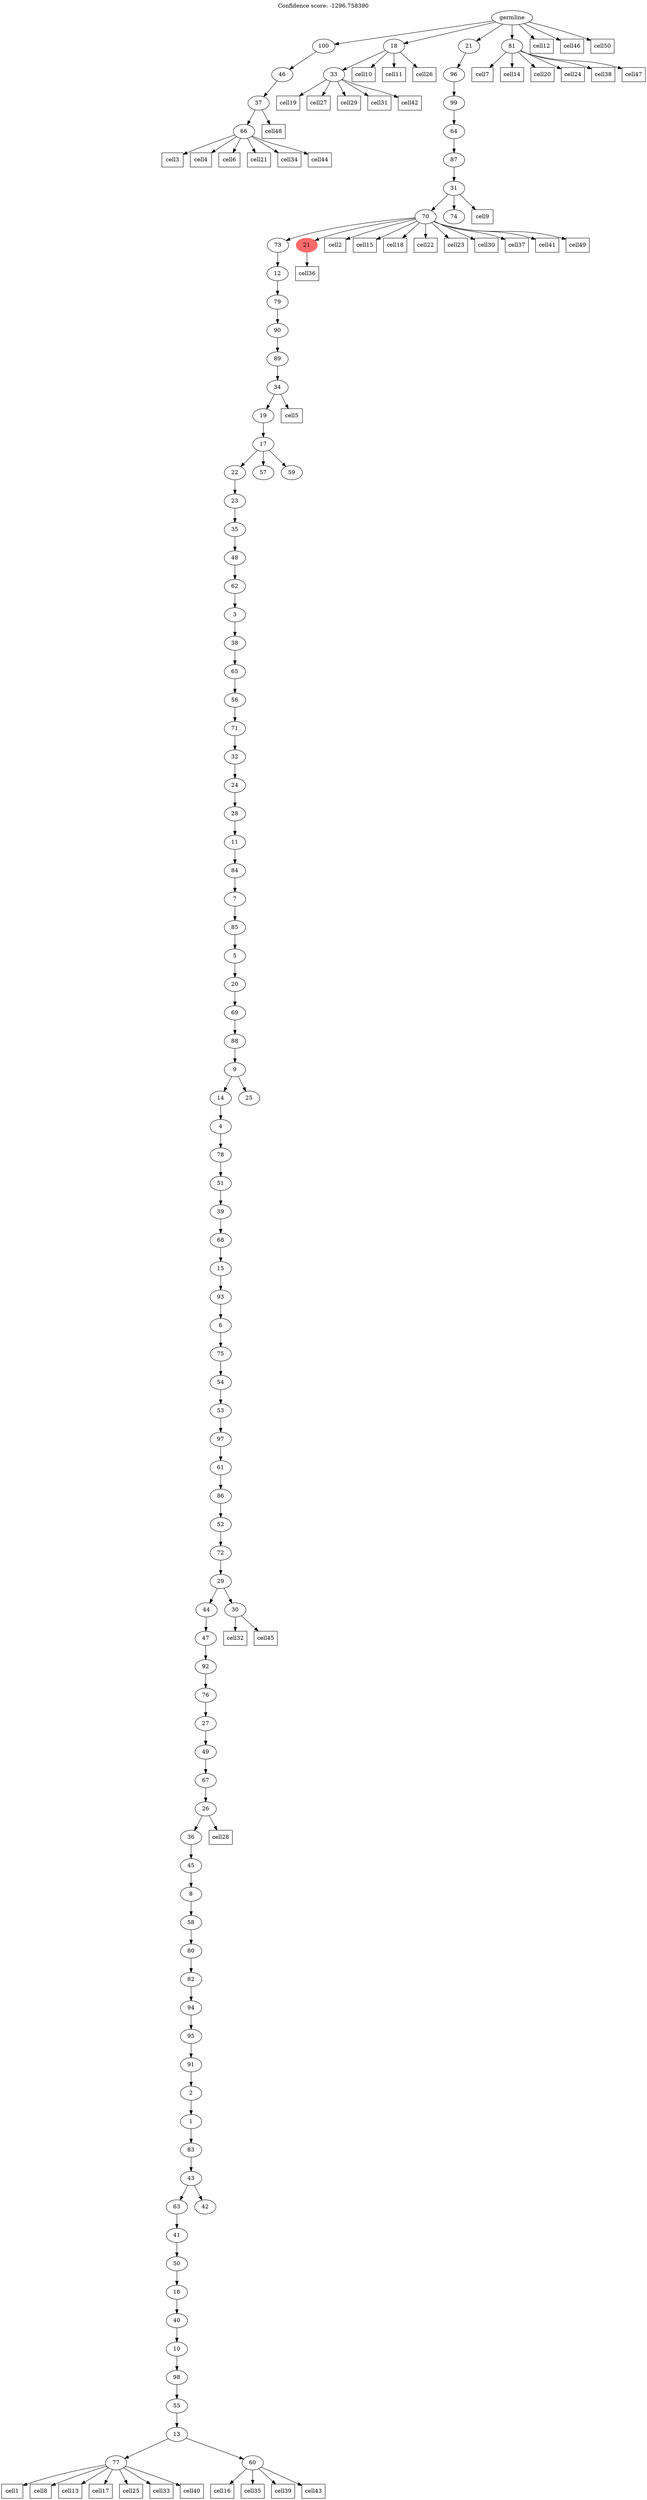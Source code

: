 digraph g {
	"99" -> "100";
	"100" [label="66"];
	"98" -> "99";
	"99" [label="37"];
	"97" -> "98";
	"98" [label="46"];
	"95" -> "96";
	"96" [label="33"];
	"85" -> "86";
	"86" [label="77"];
	"85" -> "87";
	"87" [label="60"];
	"84" -> "85";
	"85" [label="13"];
	"83" -> "84";
	"84" [label="55"];
	"82" -> "83";
	"83" [label="98"];
	"81" -> "82";
	"82" [label="10"];
	"80" -> "81";
	"81" [label="40"];
	"79" -> "80";
	"80" [label="16"];
	"78" -> "79";
	"79" [label="50"];
	"77" -> "78";
	"78" [label="41"];
	"76" -> "77";
	"77" [label="63"];
	"76" -> "88";
	"88" [label="42"];
	"75" -> "76";
	"76" [label="43"];
	"74" -> "75";
	"75" [label="83"];
	"73" -> "74";
	"74" [label="1"];
	"72" -> "73";
	"73" [label="2"];
	"71" -> "72";
	"72" [label="91"];
	"70" -> "71";
	"71" [label="95"];
	"69" -> "70";
	"70" [label="94"];
	"68" -> "69";
	"69" [label="82"];
	"67" -> "68";
	"68" [label="80"];
	"66" -> "67";
	"67" [label="58"];
	"65" -> "66";
	"66" [label="8"];
	"64" -> "65";
	"65" [label="45"];
	"63" -> "64";
	"64" [label="36"];
	"62" -> "63";
	"63" [label="26"];
	"61" -> "62";
	"62" [label="67"];
	"60" -> "61";
	"61" [label="49"];
	"59" -> "60";
	"60" [label="27"];
	"58" -> "59";
	"59" [label="76"];
	"57" -> "58";
	"58" [label="92"];
	"56" -> "57";
	"57" [label="47"];
	"55" -> "56";
	"56" [label="44"];
	"55" -> "89";
	"89" [label="30"];
	"54" -> "55";
	"55" [label="29"];
	"53" -> "54";
	"54" [label="72"];
	"52" -> "53";
	"53" [label="52"];
	"51" -> "52";
	"52" [label="86"];
	"50" -> "51";
	"51" [label="61"];
	"49" -> "50";
	"50" [label="97"];
	"48" -> "49";
	"49" [label="53"];
	"47" -> "48";
	"48" [label="54"];
	"46" -> "47";
	"47" [label="75"];
	"45" -> "46";
	"46" [label="6"];
	"44" -> "45";
	"45" [label="93"];
	"43" -> "44";
	"44" [label="15"];
	"42" -> "43";
	"43" [label="68"];
	"41" -> "42";
	"42" [label="39"];
	"40" -> "41";
	"41" [label="51"];
	"39" -> "40";
	"40" [label="78"];
	"38" -> "39";
	"39" [label="4"];
	"37" -> "38";
	"38" [label="14"];
	"37" -> "90";
	"90" [label="25"];
	"36" -> "37";
	"37" [label="9"];
	"35" -> "36";
	"36" [label="88"];
	"34" -> "35";
	"35" [label="69"];
	"33" -> "34";
	"34" [label="20"];
	"32" -> "33";
	"33" [label="5"];
	"31" -> "32";
	"32" [label="85"];
	"30" -> "31";
	"31" [label="7"];
	"29" -> "30";
	"30" [label="84"];
	"28" -> "29";
	"29" [label="11"];
	"27" -> "28";
	"28" [label="28"];
	"26" -> "27";
	"27" [label="24"];
	"25" -> "26";
	"26" [label="32"];
	"24" -> "25";
	"25" [label="71"];
	"23" -> "24";
	"24" [label="56"];
	"22" -> "23";
	"23" [label="65"];
	"21" -> "22";
	"22" [label="38"];
	"20" -> "21";
	"21" [label="3"];
	"19" -> "20";
	"20" [label="62"];
	"18" -> "19";
	"19" [label="48"];
	"17" -> "18";
	"18" [label="35"];
	"16" -> "17";
	"17" [label="23"];
	"15" -> "16";
	"16" [label="22"];
	"15" -> "91";
	"91" [label="57"];
	"15" -> "92";
	"92" [label="59"];
	"14" -> "15";
	"15" [label="17"];
	"13" -> "14";
	"14" [label="19"];
	"12" -> "13";
	"13" [label="34"];
	"11" -> "12";
	"12" [label="89"];
	"10" -> "11";
	"11" [label="90"];
	"9" -> "10";
	"10" [label="79"];
	"8" -> "9";
	"9" [label="12"];
	"7" -> "8";
	"8" [label="73"];
	"7" -> "93";
	"93" [color=indianred1, style=filled, label="21"];
	"6" -> "7";
	"7" [label="70"];
	"6" -> "94";
	"94" [label="74"];
	"5" -> "6";
	"6" [label="31"];
	"4" -> "5";
	"5" [label="87"];
	"3" -> "4";
	"4" [label="64"];
	"2" -> "3";
	"3" [label="99"];
	"1" -> "2";
	"2" [label="96"];
	"0" -> "1";
	"1" [label="21"];
	"0" -> "95";
	"95" [label="18"];
	"0" -> "97";
	"97" [label="100"];
	"0" -> "101";
	"101" [label="81"];
	"0" [label="germline"];
	"86" -> "cell1";
	"cell1" [shape=box];
	"7" -> "cell2";
	"cell2" [shape=box];
	"100" -> "cell3";
	"cell3" [shape=box];
	"100" -> "cell4";
	"cell4" [shape=box];
	"13" -> "cell5";
	"cell5" [shape=box];
	"100" -> "cell6";
	"cell6" [shape=box];
	"101" -> "cell7";
	"cell7" [shape=box];
	"86" -> "cell8";
	"cell8" [shape=box];
	"6" -> "cell9";
	"cell9" [shape=box];
	"95" -> "cell10";
	"cell10" [shape=box];
	"95" -> "cell11";
	"cell11" [shape=box];
	"0" -> "cell12";
	"cell12" [shape=box];
	"86" -> "cell13";
	"cell13" [shape=box];
	"101" -> "cell14";
	"cell14" [shape=box];
	"7" -> "cell15";
	"cell15" [shape=box];
	"87" -> "cell16";
	"cell16" [shape=box];
	"86" -> "cell17";
	"cell17" [shape=box];
	"7" -> "cell18";
	"cell18" [shape=box];
	"96" -> "cell19";
	"cell19" [shape=box];
	"101" -> "cell20";
	"cell20" [shape=box];
	"100" -> "cell21";
	"cell21" [shape=box];
	"7" -> "cell22";
	"cell22" [shape=box];
	"7" -> "cell23";
	"cell23" [shape=box];
	"101" -> "cell24";
	"cell24" [shape=box];
	"86" -> "cell25";
	"cell25" [shape=box];
	"95" -> "cell26";
	"cell26" [shape=box];
	"96" -> "cell27";
	"cell27" [shape=box];
	"63" -> "cell28";
	"cell28" [shape=box];
	"96" -> "cell29";
	"cell29" [shape=box];
	"7" -> "cell30";
	"cell30" [shape=box];
	"96" -> "cell31";
	"cell31" [shape=box];
	"89" -> "cell32";
	"cell32" [shape=box];
	"86" -> "cell33";
	"cell33" [shape=box];
	"100" -> "cell34";
	"cell34" [shape=box];
	"87" -> "cell35";
	"cell35" [shape=box];
	"93" -> "cell36";
	"cell36" [shape=box];
	"7" -> "cell37";
	"cell37" [shape=box];
	"101" -> "cell38";
	"cell38" [shape=box];
	"87" -> "cell39";
	"cell39" [shape=box];
	"86" -> "cell40";
	"cell40" [shape=box];
	"7" -> "cell41";
	"cell41" [shape=box];
	"96" -> "cell42";
	"cell42" [shape=box];
	"87" -> "cell43";
	"cell43" [shape=box];
	"100" -> "cell44";
	"cell44" [shape=box];
	"89" -> "cell45";
	"cell45" [shape=box];
	"0" -> "cell46";
	"cell46" [shape=box];
	"101" -> "cell47";
	"cell47" [shape=box];
	"99" -> "cell48";
	"cell48" [shape=box];
	"7" -> "cell49";
	"cell49" [shape=box];
	"0" -> "cell50";
	"cell50" [shape=box];
	labelloc="t";
	label="Confidence score: -1296.758390";
}
